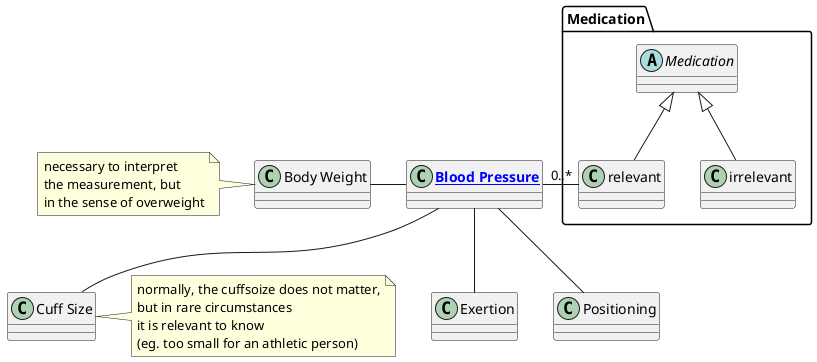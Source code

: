 @startuml

class "**[[StructureDefinition-BloodPressure.html Blood Pressure]]**" as bp {
}

class "Body Weight" as bw
Note left of bw
necessary to interpret
the measurement, but 
in the sense of overweight
end Note

package "Medication" as pkg1 {

    abstract class "Medication" as med

    class "relevant" as relevant
    class "irrelevant" as irrelevant

    med <|-- relevant
    med <|-- irrelevant
}

class "Exertion" as ex
class "Positioning" as pos
class "Cuff Size" as cuffsize
Note right of cuffsize
normally, the cuffsoize does not matter,
but in rare circumstances
it is relevant to know
(eg. too small for an athletic person)
end Note

bp -left- bw
bp -right- "0..*" relevant
bp -- ex
bp -- pos
bp -- cuffsize

@enduml